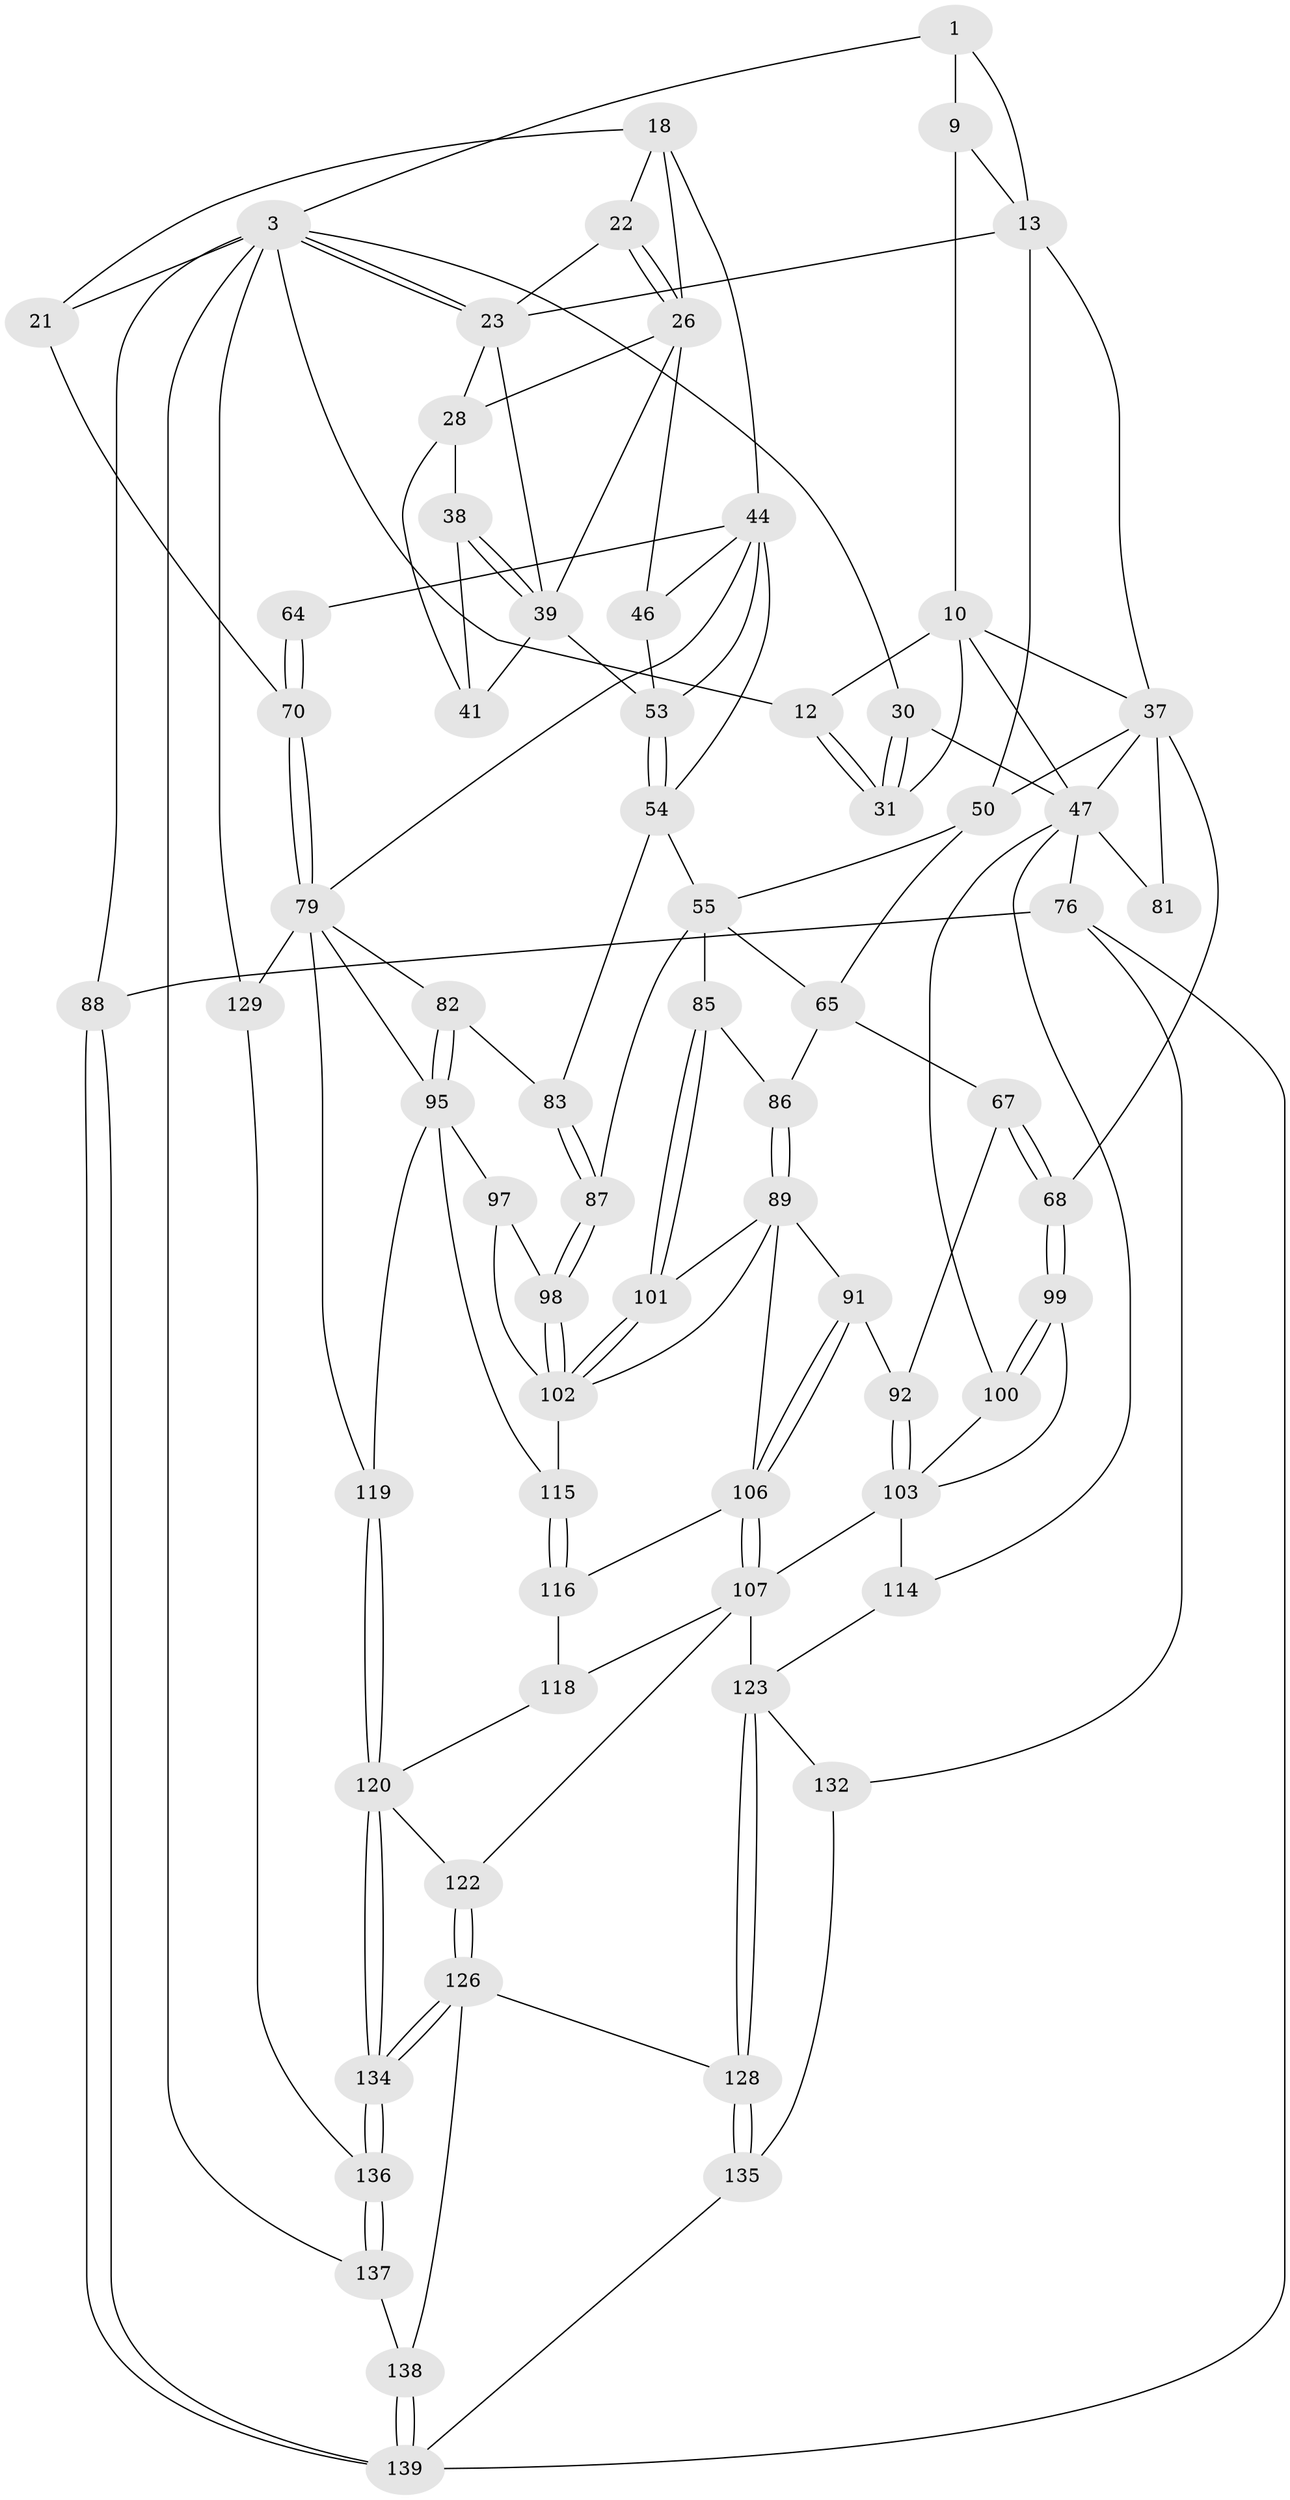 // original degree distribution, {3: 0.02142857142857143, 5: 0.5071428571428571, 4: 0.2357142857142857, 6: 0.2357142857142857}
// Generated by graph-tools (version 1.1) at 2025/16/03/09/25 04:16:55]
// undirected, 70 vertices, 162 edges
graph export_dot {
graph [start="1"]
  node [color=gray90,style=filled];
  1 [pos="+0.3919996046009501+0",super="+2+8"];
  3 [pos="+0.7206865192821775+0",super="+4"];
  9 [pos="+0.32347426352920994+0.0706248239520463",super="+17"];
  10 [pos="+0.2922588068748288+0.09110419594082801",super="+11+34"];
  12 [pos="+0.13402425337231103+0.002109866149316857"];
  13 [pos="+0.5352210006033986+0.1946290537197199",super="+14"];
  18 [pos="+0.9015111536124437+0",super="+19"];
  21 [pos="+1+0.20475238210800695"];
  22 [pos="+0.8597860886997698+0.08452868137860158"];
  23 [pos="+0.739322585678889+0",super="+24"];
  26 [pos="+0.877183933123231+0.12631556426147889",super="+27"];
  28 [pos="+0.8200700600180977+0.1477474358528175",super="+29"];
  30 [pos="+0+0.0857222179386497"];
  31 [pos="+0+0.0913502656160364"];
  37 [pos="+0.31800179041888954+0.31565417250032163",super="+52"];
  38 [pos="+0.7557902728709025+0.2038184758069139"];
  39 [pos="+0.7089414215800254+0.2831143058176997",super="+40+43"];
  41 [pos="+0.7909727630905944+0.18813580876614222"];
  44 [pos="+1+0.2628276541917714",super="+45"];
  46 [pos="+0.8836355713156411+0.3060423745957887"];
  47 [pos="+0.02034591570577771+0.35294720369873744",super="+48+60"];
  50 [pos="+0.5258623230177979+0.35109358086662995",super="+51"];
  53 [pos="+0.6739303673020136+0.4013173426258111",super="+57"];
  54 [pos="+0.6352747684965359+0.4372006369114159",super="+71"];
  55 [pos="+0.570162129160018+0.4766765959543436",super="+84+56"];
  64 [pos="+0.9548445799272256+0.44879831186906344"];
  65 [pos="+0.42963385231884377+0.4511626475348727",super="+66"];
  67 [pos="+0.3702172575257204+0.5708567012859955"];
  68 [pos="+0.2518863771817408+0.5735479872369985"];
  70 [pos="+1+0.6008703683644852"];
  76 [pos="+0+0.7553816933882397",super="+133+77"];
  79 [pos="+1+0.7293293191812653",super="+80+93"];
  81 [pos="+0.12157970362509998+0.5539032243742225"];
  82 [pos="+0.8256944120394347+0.6079339199584564"];
  83 [pos="+0.7387662822894394+0.5845244283578787"];
  85 [pos="+0.5526386115817515+0.5866200682349322"];
  86 [pos="+0.43457378735550084+0.5758102894937225"];
  87 [pos="+0.7182164386842249+0.6038172575942276"];
  88 [pos="+0+1"];
  89 [pos="+0.47888077411752206+0.6423866370358183",super="+90"];
  91 [pos="+0.42162191749560796+0.662825091001348"];
  92 [pos="+0.38891799094113527+0.6246610175745969"];
  95 [pos="+0.8867398617395229+0.7274639726319945",super="+96"];
  97 [pos="+0.7207012955900725+0.6554811961709109"];
  98 [pos="+0.7174307721994192+0.6076805544132102"];
  99 [pos="+0.2495462101772901+0.5800070752238754"];
  100 [pos="+0.22935113295339954+0.6209536567497563"];
  101 [pos="+0.5515195767728199+0.6129094290101231"];
  102 [pos="+0.5728403508349034+0.6680022890533921",super="+104"];
  103 [pos="+0.3418056461783825+0.6902958574969671",super="+110"];
  106 [pos="+0.4125782863235328+0.7291685248501161",super="+111"];
  107 [pos="+0.39373286293015985+0.7591232606283491",super="+108"];
  114 [pos="+0.17534342397814426+0.7596683602040241"];
  115 [pos="+0.5939504785195483+0.7623064545546011"];
  116 [pos="+0.49402911578298564+0.7505373270910574"];
  118 [pos="+0.4627908129257368+0.7771296599225453"];
  119 [pos="+0.6363963072533078+0.8671969061066833"];
  120 [pos="+0.6285522219579603+0.8934930766821642",super="+121"];
  122 [pos="+0.4278747927904246+0.8379617770550184"];
  123 [pos="+0.292144605093166+0.8322188565951392",super="+124"];
  126 [pos="+0.40519485999024213+0.9038233244878295",super="+127"];
  128 [pos="+0.3066175342991163+0.8945754999598353"];
  129 [pos="+1+0.7939866965801894",super="+130"];
  132 [pos="+0.14841305193569804+0.8838816006565192"];
  134 [pos="+0.6283113639319003+1"];
  135 [pos="+0.294752629484297+0.9192439187147624"];
  136 [pos="+0.6412483838048048+1"];
  137 [pos="+0.6390331417945748+1"];
  138 [pos="+0.4479392188532602+1"];
  139 [pos="+0.22058904418430245+1",super="+140"];
  1 -- 3;
  1 -- 13 [weight=2];
  1 -- 9 [weight=2];
  3 -- 23;
  3 -- 23;
  3 -- 129;
  3 -- 21;
  3 -- 88 [weight=2];
  3 -- 137;
  3 -- 12;
  3 -- 30;
  9 -- 10;
  9 -- 13;
  10 -- 12;
  10 -- 31;
  10 -- 47 [weight=2];
  10 -- 37;
  12 -- 31;
  12 -- 31;
  13 -- 50;
  13 -- 37;
  13 -- 23;
  18 -- 22;
  18 -- 26;
  18 -- 44;
  18 -- 21;
  21 -- 70;
  22 -- 23;
  22 -- 26;
  22 -- 26;
  23 -- 39;
  23 -- 28;
  26 -- 28;
  26 -- 46;
  26 -- 39;
  28 -- 41;
  28 -- 38;
  30 -- 31;
  30 -- 31;
  30 -- 47;
  37 -- 81 [weight=2];
  37 -- 50;
  37 -- 68;
  37 -- 47 [weight=2];
  38 -- 39;
  38 -- 39;
  38 -- 41;
  39 -- 53;
  39 -- 41;
  44 -- 64 [weight=2];
  44 -- 53;
  44 -- 54;
  44 -- 46;
  44 -- 79;
  46 -- 53;
  47 -- 76 [weight=2];
  47 -- 81;
  47 -- 114;
  47 -- 100;
  50 -- 65;
  50 -- 55;
  53 -- 54;
  53 -- 54;
  54 -- 55;
  54 -- 83;
  55 -- 85;
  55 -- 87;
  55 -- 65;
  64 -- 70;
  64 -- 70;
  65 -- 67;
  65 -- 86;
  67 -- 68;
  67 -- 68;
  67 -- 92;
  68 -- 99;
  68 -- 99;
  70 -- 79;
  70 -- 79;
  76 -- 132;
  76 -- 88;
  76 -- 139;
  79 -- 82;
  79 -- 129 [weight=2];
  79 -- 119;
  79 -- 95;
  82 -- 83;
  82 -- 95;
  82 -- 95;
  83 -- 87;
  83 -- 87;
  85 -- 86;
  85 -- 101;
  85 -- 101;
  86 -- 89;
  86 -- 89;
  87 -- 98;
  87 -- 98;
  88 -- 139;
  88 -- 139;
  89 -- 101;
  89 -- 106;
  89 -- 91;
  89 -- 102;
  91 -- 92;
  91 -- 106;
  91 -- 106;
  92 -- 103;
  92 -- 103;
  95 -- 97;
  95 -- 115;
  95 -- 119;
  97 -- 98;
  97 -- 102;
  98 -- 102;
  98 -- 102;
  99 -- 100;
  99 -- 100;
  99 -- 103;
  100 -- 103;
  101 -- 102;
  101 -- 102;
  102 -- 115;
  103 -- 114;
  103 -- 107;
  106 -- 107;
  106 -- 107;
  106 -- 116;
  107 -- 118;
  107 -- 123;
  107 -- 122;
  114 -- 123;
  115 -- 116;
  115 -- 116;
  116 -- 118;
  118 -- 120;
  119 -- 120;
  119 -- 120;
  120 -- 134;
  120 -- 134;
  120 -- 122;
  122 -- 126;
  122 -- 126;
  123 -- 128;
  123 -- 128;
  123 -- 132;
  126 -- 134;
  126 -- 134;
  126 -- 128;
  126 -- 138;
  128 -- 135;
  128 -- 135;
  129 -- 136;
  132 -- 135;
  134 -- 136;
  134 -- 136;
  135 -- 139;
  136 -- 137;
  136 -- 137;
  137 -- 138;
  138 -- 139;
  138 -- 139;
}
